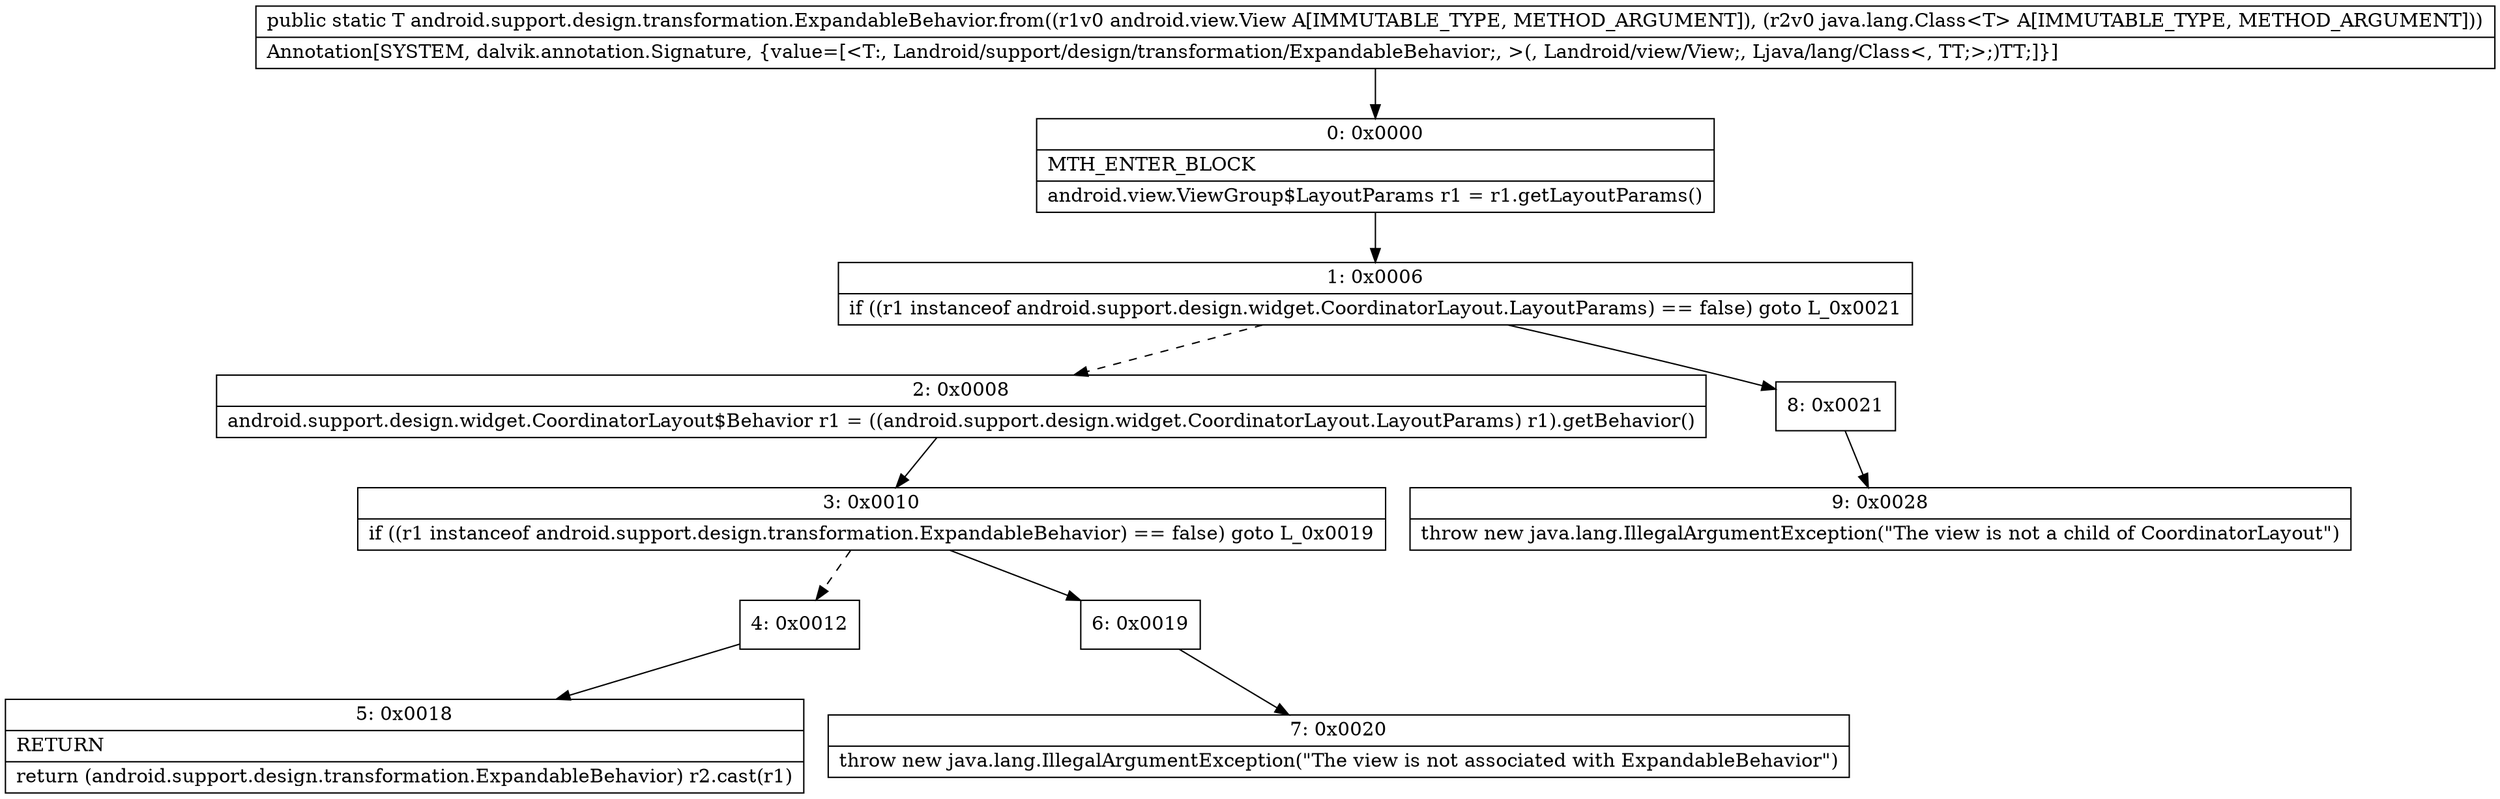 digraph "CFG forandroid.support.design.transformation.ExpandableBehavior.from(Landroid\/view\/View;Ljava\/lang\/Class;)Landroid\/support\/design\/transformation\/ExpandableBehavior;" {
Node_0 [shape=record,label="{0\:\ 0x0000|MTH_ENTER_BLOCK\l|android.view.ViewGroup$LayoutParams r1 = r1.getLayoutParams()\l}"];
Node_1 [shape=record,label="{1\:\ 0x0006|if ((r1 instanceof android.support.design.widget.CoordinatorLayout.LayoutParams) == false) goto L_0x0021\l}"];
Node_2 [shape=record,label="{2\:\ 0x0008|android.support.design.widget.CoordinatorLayout$Behavior r1 = ((android.support.design.widget.CoordinatorLayout.LayoutParams) r1).getBehavior()\l}"];
Node_3 [shape=record,label="{3\:\ 0x0010|if ((r1 instanceof android.support.design.transformation.ExpandableBehavior) == false) goto L_0x0019\l}"];
Node_4 [shape=record,label="{4\:\ 0x0012}"];
Node_5 [shape=record,label="{5\:\ 0x0018|RETURN\l|return (android.support.design.transformation.ExpandableBehavior) r2.cast(r1)\l}"];
Node_6 [shape=record,label="{6\:\ 0x0019}"];
Node_7 [shape=record,label="{7\:\ 0x0020|throw new java.lang.IllegalArgumentException(\"The view is not associated with ExpandableBehavior\")\l}"];
Node_8 [shape=record,label="{8\:\ 0x0021}"];
Node_9 [shape=record,label="{9\:\ 0x0028|throw new java.lang.IllegalArgumentException(\"The view is not a child of CoordinatorLayout\")\l}"];
MethodNode[shape=record,label="{public static T android.support.design.transformation.ExpandableBehavior.from((r1v0 android.view.View A[IMMUTABLE_TYPE, METHOD_ARGUMENT]), (r2v0 java.lang.Class\<T\> A[IMMUTABLE_TYPE, METHOD_ARGUMENT]))  | Annotation[SYSTEM, dalvik.annotation.Signature, \{value=[\<T:, Landroid\/support\/design\/transformation\/ExpandableBehavior;, \>(, Landroid\/view\/View;, Ljava\/lang\/Class\<, TT;\>;)TT;]\}]\l}"];
MethodNode -> Node_0;
Node_0 -> Node_1;
Node_1 -> Node_2[style=dashed];
Node_1 -> Node_8;
Node_2 -> Node_3;
Node_3 -> Node_4[style=dashed];
Node_3 -> Node_6;
Node_4 -> Node_5;
Node_6 -> Node_7;
Node_8 -> Node_9;
}

